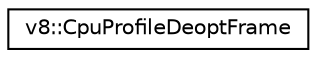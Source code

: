 digraph "Graphical Class Hierarchy"
{
  edge [fontname="Helvetica",fontsize="10",labelfontname="Helvetica",labelfontsize="10"];
  node [fontname="Helvetica",fontsize="10",shape=record];
  rankdir="LR";
  Node1 [label="v8::CpuProfileDeoptFrame",height=0.2,width=0.4,color="black", fillcolor="white", style="filled",URL="$structv8_1_1CpuProfileDeoptFrame.html"];
}
